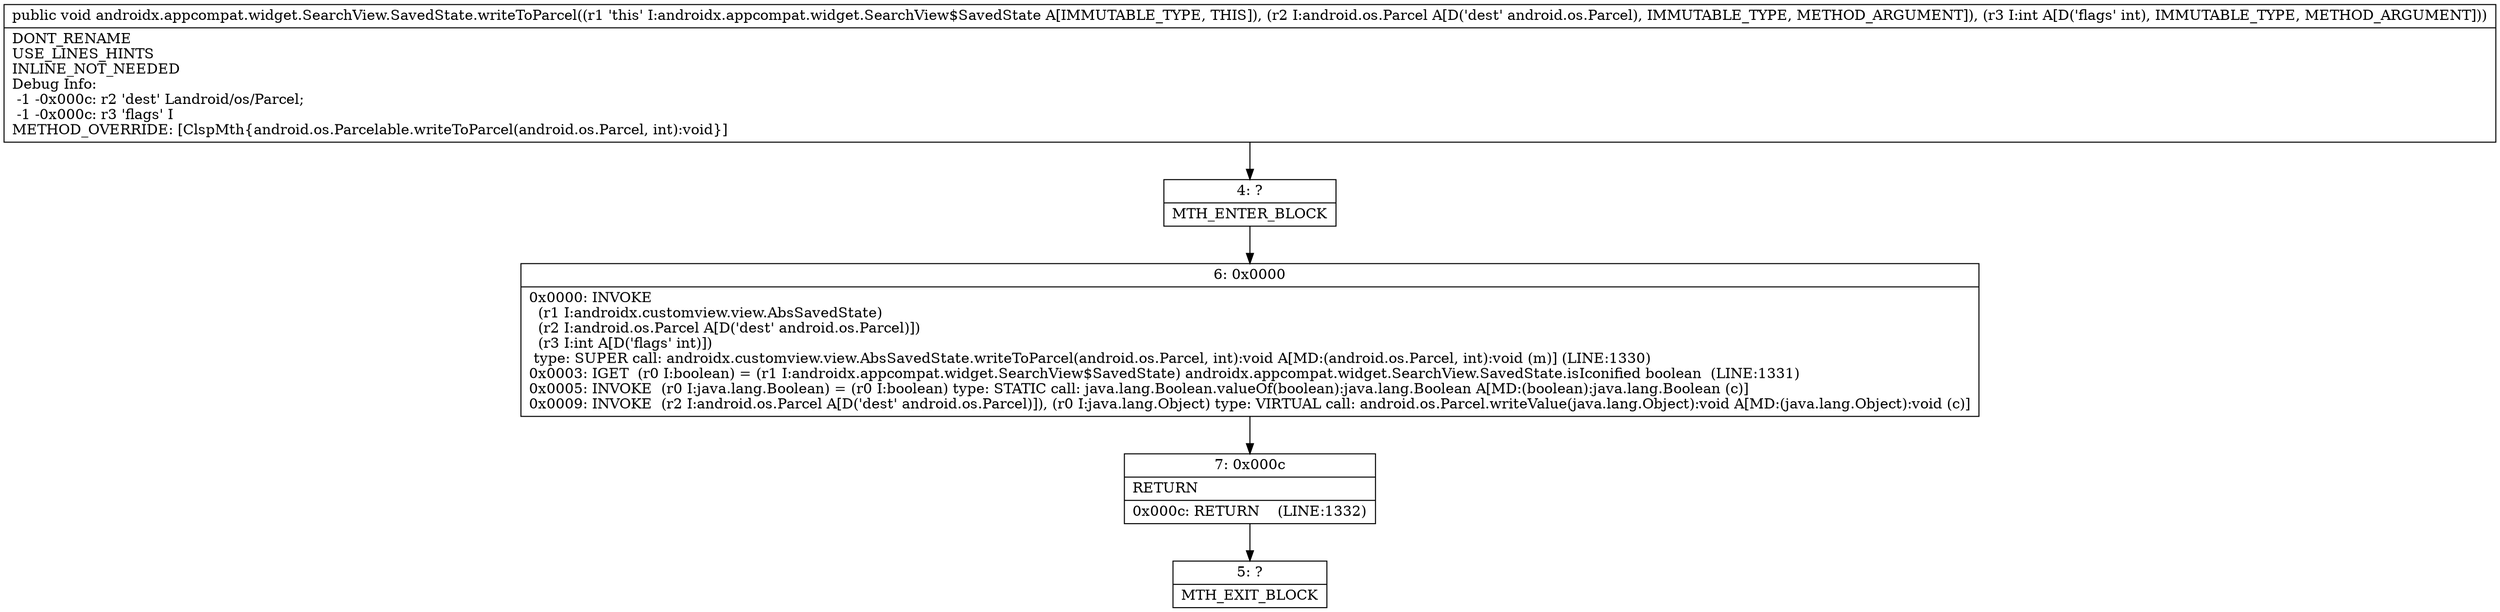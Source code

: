 digraph "CFG forandroidx.appcompat.widget.SearchView.SavedState.writeToParcel(Landroid\/os\/Parcel;I)V" {
Node_4 [shape=record,label="{4\:\ ?|MTH_ENTER_BLOCK\l}"];
Node_6 [shape=record,label="{6\:\ 0x0000|0x0000: INVOKE  \l  (r1 I:androidx.customview.view.AbsSavedState)\l  (r2 I:android.os.Parcel A[D('dest' android.os.Parcel)])\l  (r3 I:int A[D('flags' int)])\l type: SUPER call: androidx.customview.view.AbsSavedState.writeToParcel(android.os.Parcel, int):void A[MD:(android.os.Parcel, int):void (m)] (LINE:1330)\l0x0003: IGET  (r0 I:boolean) = (r1 I:androidx.appcompat.widget.SearchView$SavedState) androidx.appcompat.widget.SearchView.SavedState.isIconified boolean  (LINE:1331)\l0x0005: INVOKE  (r0 I:java.lang.Boolean) = (r0 I:boolean) type: STATIC call: java.lang.Boolean.valueOf(boolean):java.lang.Boolean A[MD:(boolean):java.lang.Boolean (c)]\l0x0009: INVOKE  (r2 I:android.os.Parcel A[D('dest' android.os.Parcel)]), (r0 I:java.lang.Object) type: VIRTUAL call: android.os.Parcel.writeValue(java.lang.Object):void A[MD:(java.lang.Object):void (c)]\l}"];
Node_7 [shape=record,label="{7\:\ 0x000c|RETURN\l|0x000c: RETURN    (LINE:1332)\l}"];
Node_5 [shape=record,label="{5\:\ ?|MTH_EXIT_BLOCK\l}"];
MethodNode[shape=record,label="{public void androidx.appcompat.widget.SearchView.SavedState.writeToParcel((r1 'this' I:androidx.appcompat.widget.SearchView$SavedState A[IMMUTABLE_TYPE, THIS]), (r2 I:android.os.Parcel A[D('dest' android.os.Parcel), IMMUTABLE_TYPE, METHOD_ARGUMENT]), (r3 I:int A[D('flags' int), IMMUTABLE_TYPE, METHOD_ARGUMENT]))  | DONT_RENAME\lUSE_LINES_HINTS\lINLINE_NOT_NEEDED\lDebug Info:\l  \-1 \-0x000c: r2 'dest' Landroid\/os\/Parcel;\l  \-1 \-0x000c: r3 'flags' I\lMETHOD_OVERRIDE: [ClspMth\{android.os.Parcelable.writeToParcel(android.os.Parcel, int):void\}]\l}"];
MethodNode -> Node_4;Node_4 -> Node_6;
Node_6 -> Node_7;
Node_7 -> Node_5;
}

